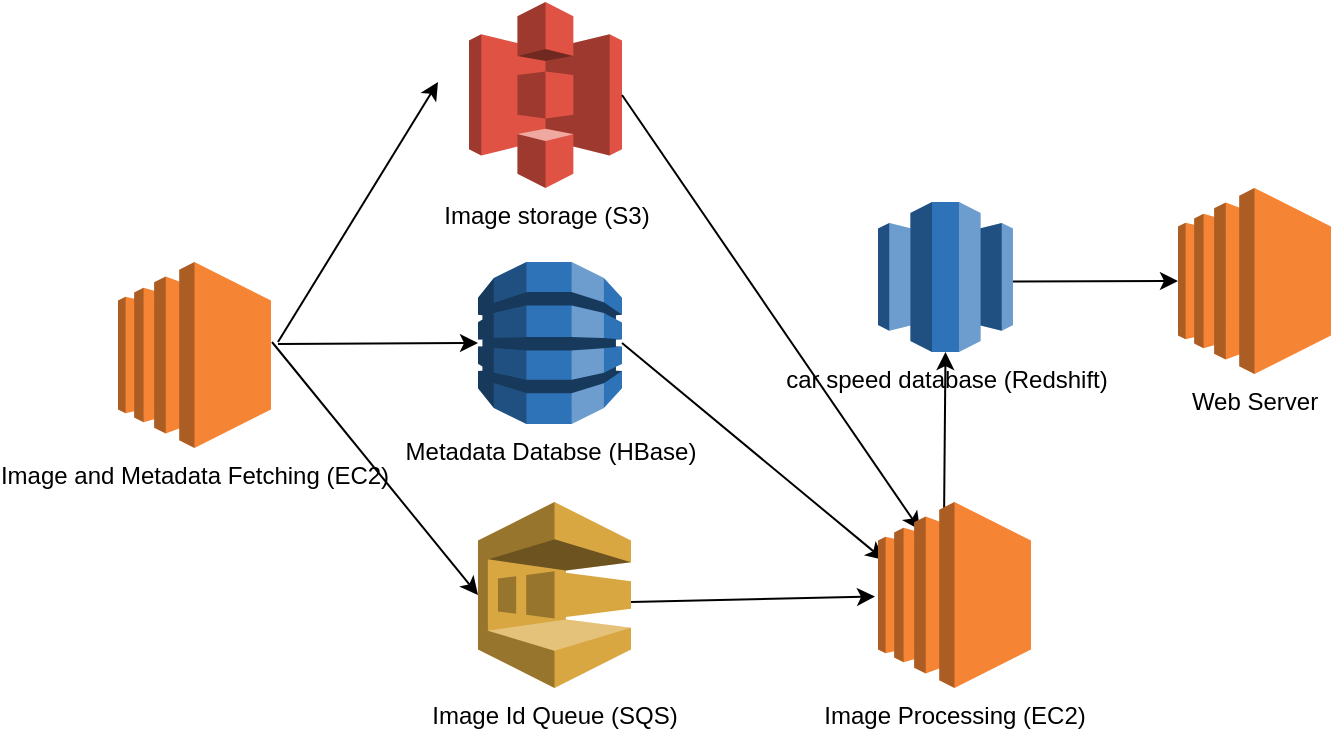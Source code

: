 <mxfile version="13.8.7" type="github"><diagram id="yMsGH9oKc4bSpKUsbiqI" name="Page-1"><mxGraphModel dx="946" dy="548" grid="1" gridSize="10" guides="1" tooltips="1" connect="1" arrows="1" fold="1" page="1" pageScale="1" pageWidth="850" pageHeight="1100" math="0" shadow="0"><root><mxCell id="0"/><mxCell id="1" parent="0"/><mxCell id="GPn2xuiqEUJnzuvJpPec-1" value="Image and Metadata Fetching (EC2)" style="outlineConnect=0;dashed=0;verticalLabelPosition=bottom;verticalAlign=top;align=center;html=1;shape=mxgraph.aws3.ec2;fillColor=#F58534;gradientColor=none;" vertex="1" parent="1"><mxGeometry x="130" y="160" width="76.5" height="93" as="geometry"/></mxCell><mxCell id="GPn2xuiqEUJnzuvJpPec-2" value="Metadata Databse (HBase)" style="outlineConnect=0;dashed=0;verticalLabelPosition=bottom;verticalAlign=top;align=center;html=1;shape=mxgraph.aws3.dynamo_db;fillColor=#2E73B8;gradientColor=none;" vertex="1" parent="1"><mxGeometry x="310" y="160" width="72" height="81" as="geometry"/></mxCell><mxCell id="GPn2xuiqEUJnzuvJpPec-3" value="Image storage (S3)" style="outlineConnect=0;dashed=0;verticalLabelPosition=bottom;verticalAlign=top;align=center;html=1;shape=mxgraph.aws3.s3;fillColor=#E05243;gradientColor=none;" vertex="1" parent="1"><mxGeometry x="305.5" y="30" width="76.5" height="93" as="geometry"/></mxCell><mxCell id="GPn2xuiqEUJnzuvJpPec-4" value="Image Id Queue (SQS)" style="outlineConnect=0;dashed=0;verticalLabelPosition=bottom;verticalAlign=top;align=center;html=1;shape=mxgraph.aws3.sqs;fillColor=#D9A741;gradientColor=none;" vertex="1" parent="1"><mxGeometry x="310" y="280" width="76.5" height="93" as="geometry"/></mxCell><mxCell id="GPn2xuiqEUJnzuvJpPec-6" value="car speed database (Redshift)" style="outlineConnect=0;dashed=0;verticalLabelPosition=bottom;verticalAlign=top;align=center;html=1;shape=mxgraph.aws3.redshift;fillColor=#2E73B8;gradientColor=none;" vertex="1" parent="1"><mxGeometry x="510" y="130" width="67.5" height="75" as="geometry"/></mxCell><mxCell id="GPn2xuiqEUJnzuvJpPec-7" value="Web Server" style="outlineConnect=0;dashed=0;verticalLabelPosition=bottom;verticalAlign=top;align=center;html=1;shape=mxgraph.aws3.ec2;fillColor=#F58534;gradientColor=none;" vertex="1" parent="1"><mxGeometry x="660" y="123" width="76.5" height="93" as="geometry"/></mxCell><mxCell id="GPn2xuiqEUJnzuvJpPec-9" value="" style="endArrow=classic;html=1;entryX=0;entryY=0.5;entryDx=0;entryDy=0;entryPerimeter=0;" edge="1" parent="1" target="GPn2xuiqEUJnzuvJpPec-2"><mxGeometry width="50" height="50" relative="1" as="geometry"><mxPoint x="210" y="201" as="sourcePoint"/><mxPoint x="290" y="201" as="targetPoint"/></mxGeometry></mxCell><mxCell id="GPn2xuiqEUJnzuvJpPec-10" value="" style="endArrow=classic;html=1;" edge="1" parent="1"><mxGeometry width="50" height="50" relative="1" as="geometry"><mxPoint x="210" y="200" as="sourcePoint"/><mxPoint x="290" y="70" as="targetPoint"/></mxGeometry></mxCell><mxCell id="GPn2xuiqEUJnzuvJpPec-11" value="" style="endArrow=classic;html=1;entryX=0;entryY=0.5;entryDx=0;entryDy=0;entryPerimeter=0;" edge="1" parent="1" target="GPn2xuiqEUJnzuvJpPec-4"><mxGeometry width="50" height="50" relative="1" as="geometry"><mxPoint x="207" y="200" as="sourcePoint"/><mxPoint x="290" y="320" as="targetPoint"/></mxGeometry></mxCell><mxCell id="GPn2xuiqEUJnzuvJpPec-12" value="" style="endArrow=classic;html=1;" edge="1" parent="1"><mxGeometry width="50" height="50" relative="1" as="geometry"><mxPoint x="386.5" y="330" as="sourcePoint"/><mxPoint x="508.5" y="327.272" as="targetPoint"/></mxGeometry></mxCell><mxCell id="GPn2xuiqEUJnzuvJpPec-13" value="" style="endArrow=classic;html=1;exitX=1;exitY=0.53;exitDx=0;exitDy=0;exitPerimeter=0;entryX=0;entryY=0.5;entryDx=0;entryDy=0;entryPerimeter=0;" edge="1" parent="1" source="GPn2xuiqEUJnzuvJpPec-6" target="GPn2xuiqEUJnzuvJpPec-7"><mxGeometry width="50" height="50" relative="1" as="geometry"><mxPoint x="590" y="190" as="sourcePoint"/><mxPoint x="640" y="140" as="targetPoint"/></mxGeometry></mxCell><mxCell id="GPn2xuiqEUJnzuvJpPec-15" value="" style="endArrow=classic;html=1;exitX=0.5;exitY=0;exitDx=0;exitDy=0;exitPerimeter=0;entryX=0.5;entryY=1;entryDx=0;entryDy=0;entryPerimeter=0;" edge="1" parent="1" target="GPn2xuiqEUJnzuvJpPec-6"><mxGeometry width="50" height="50" relative="1" as="geometry"><mxPoint x="543" y="290.5" as="sourcePoint"/><mxPoint x="543" y="220" as="targetPoint"/></mxGeometry></mxCell><mxCell id="GPn2xuiqEUJnzuvJpPec-16" value="" style="endArrow=classic;html=1;exitX=1;exitY=0.5;exitDx=0;exitDy=0;exitPerimeter=0;entryX=0.065;entryY=0.257;entryDx=0;entryDy=0;entryPerimeter=0;" edge="1" parent="1" source="GPn2xuiqEUJnzuvJpPec-2"><mxGeometry width="50" height="50" relative="1" as="geometry"><mxPoint x="380" y="230" as="sourcePoint"/><mxPoint x="512.985" y="309.004" as="targetPoint"/></mxGeometry></mxCell><mxCell id="GPn2xuiqEUJnzuvJpPec-17" value="" style="endArrow=classic;html=1;entryX=0.326;entryY=0.049;entryDx=0;entryDy=0;entryPerimeter=0;exitX=1;exitY=0.5;exitDx=0;exitDy=0;exitPerimeter=0;" edge="1" parent="1" source="GPn2xuiqEUJnzuvJpPec-3"><mxGeometry width="50" height="50" relative="1" as="geometry"><mxPoint x="382" y="126.5" as="sourcePoint"/><mxPoint x="530.994" y="294.028" as="targetPoint"/></mxGeometry></mxCell><mxCell id="GPn2xuiqEUJnzuvJpPec-19" value="Image Processing (EC2)" style="outlineConnect=0;dashed=0;verticalLabelPosition=bottom;verticalAlign=top;align=center;html=1;shape=mxgraph.aws3.ec2;fillColor=#F58534;gradientColor=none;" vertex="1" parent="1"><mxGeometry x="510" y="280" width="76.5" height="93" as="geometry"/></mxCell></root></mxGraphModel></diagram></mxfile>